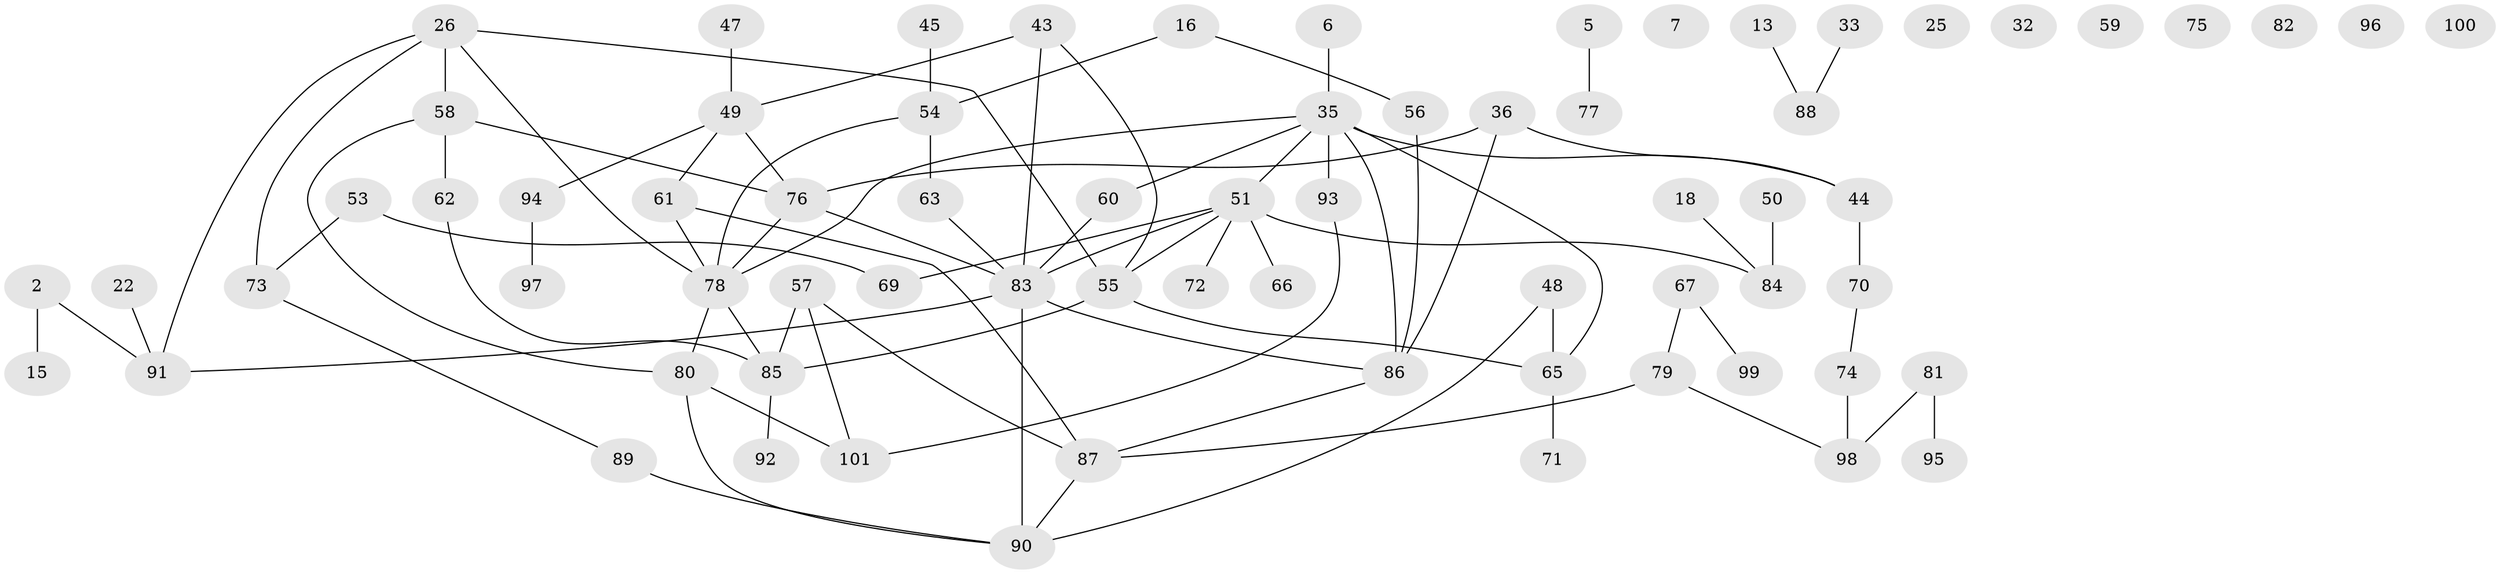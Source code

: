 // original degree distribution, {2: 0.2376237623762376, 3: 0.25742574257425743, 1: 0.22772277227722773, 0: 0.07920792079207921, 6: 0.019801980198019802, 4: 0.09900990099009901, 9: 0.009900990099009901, 8: 0.009900990099009901, 5: 0.0594059405940594}
// Generated by graph-tools (version 1.1) at 2025/42/03/04/25 21:42:59]
// undirected, 70 vertices, 86 edges
graph export_dot {
graph [start="1"]
  node [color=gray90,style=filled];
  2;
  5;
  6;
  7;
  13;
  15;
  16;
  18;
  22;
  25;
  26 [super="+17"];
  32;
  33;
  35 [super="+12+28"];
  36;
  43;
  44 [super="+38"];
  45;
  47;
  48;
  49 [super="+31"];
  50;
  51 [super="+9+34+29"];
  53;
  54;
  55;
  56;
  57;
  58;
  59;
  60;
  61;
  62;
  63 [super="+4"];
  65;
  66;
  67;
  69;
  70;
  71;
  72;
  73;
  74;
  75;
  76;
  77;
  78 [super="+10+30+64"];
  79;
  80 [super="+39+42"];
  81;
  82;
  83 [super="+52+14"];
  84 [super="+40"];
  85 [super="+27+1"];
  86 [super="+68"];
  87 [super="+19"];
  88;
  89 [super="+37"];
  90 [super="+21+20"];
  91;
  92;
  93 [super="+3"];
  94 [super="+41"];
  95;
  96;
  97;
  98;
  99;
  100;
  101;
  2 -- 15;
  2 -- 91;
  5 -- 77;
  6 -- 35;
  13 -- 88;
  16 -- 54;
  16 -- 56;
  18 -- 84;
  22 -- 91;
  26 -- 73;
  26 -- 78;
  26 -- 91;
  26 -- 58;
  26 -- 55;
  33 -- 88;
  35 -- 51 [weight=2];
  35 -- 93 [weight=3];
  35 -- 86 [weight=2];
  35 -- 65;
  35 -- 44 [weight=2];
  35 -- 60;
  35 -- 78 [weight=2];
  36 -- 76;
  36 -- 86;
  36 -- 44;
  43 -- 55;
  43 -- 49;
  43 -- 83;
  44 -- 70;
  45 -- 54;
  47 -- 49;
  48 -- 65;
  48 -- 90;
  49 -- 76;
  49 -- 61;
  49 -- 94;
  50 -- 84;
  51 -- 55;
  51 -- 66;
  51 -- 69;
  51 -- 84 [weight=2];
  51 -- 72;
  51 -- 83;
  53 -- 69;
  53 -- 73;
  54 -- 63;
  54 -- 78;
  55 -- 65;
  55 -- 85;
  56 -- 86;
  57 -- 85;
  57 -- 87;
  57 -- 101;
  58 -- 62;
  58 -- 76;
  58 -- 80;
  60 -- 83;
  61 -- 87;
  61 -- 78;
  62 -- 85;
  63 -- 83;
  65 -- 71;
  67 -- 79;
  67 -- 99;
  70 -- 74;
  73 -- 89;
  74 -- 98;
  76 -- 78;
  76 -- 83;
  78 -- 80;
  78 -- 85;
  79 -- 87;
  79 -- 98;
  80 -- 101;
  80 -- 90;
  81 -- 95;
  81 -- 98;
  83 -- 86;
  83 -- 91;
  83 -- 90;
  85 -- 92;
  86 -- 87;
  87 -- 90;
  89 -- 90;
  93 -- 101;
  94 -- 97;
}
